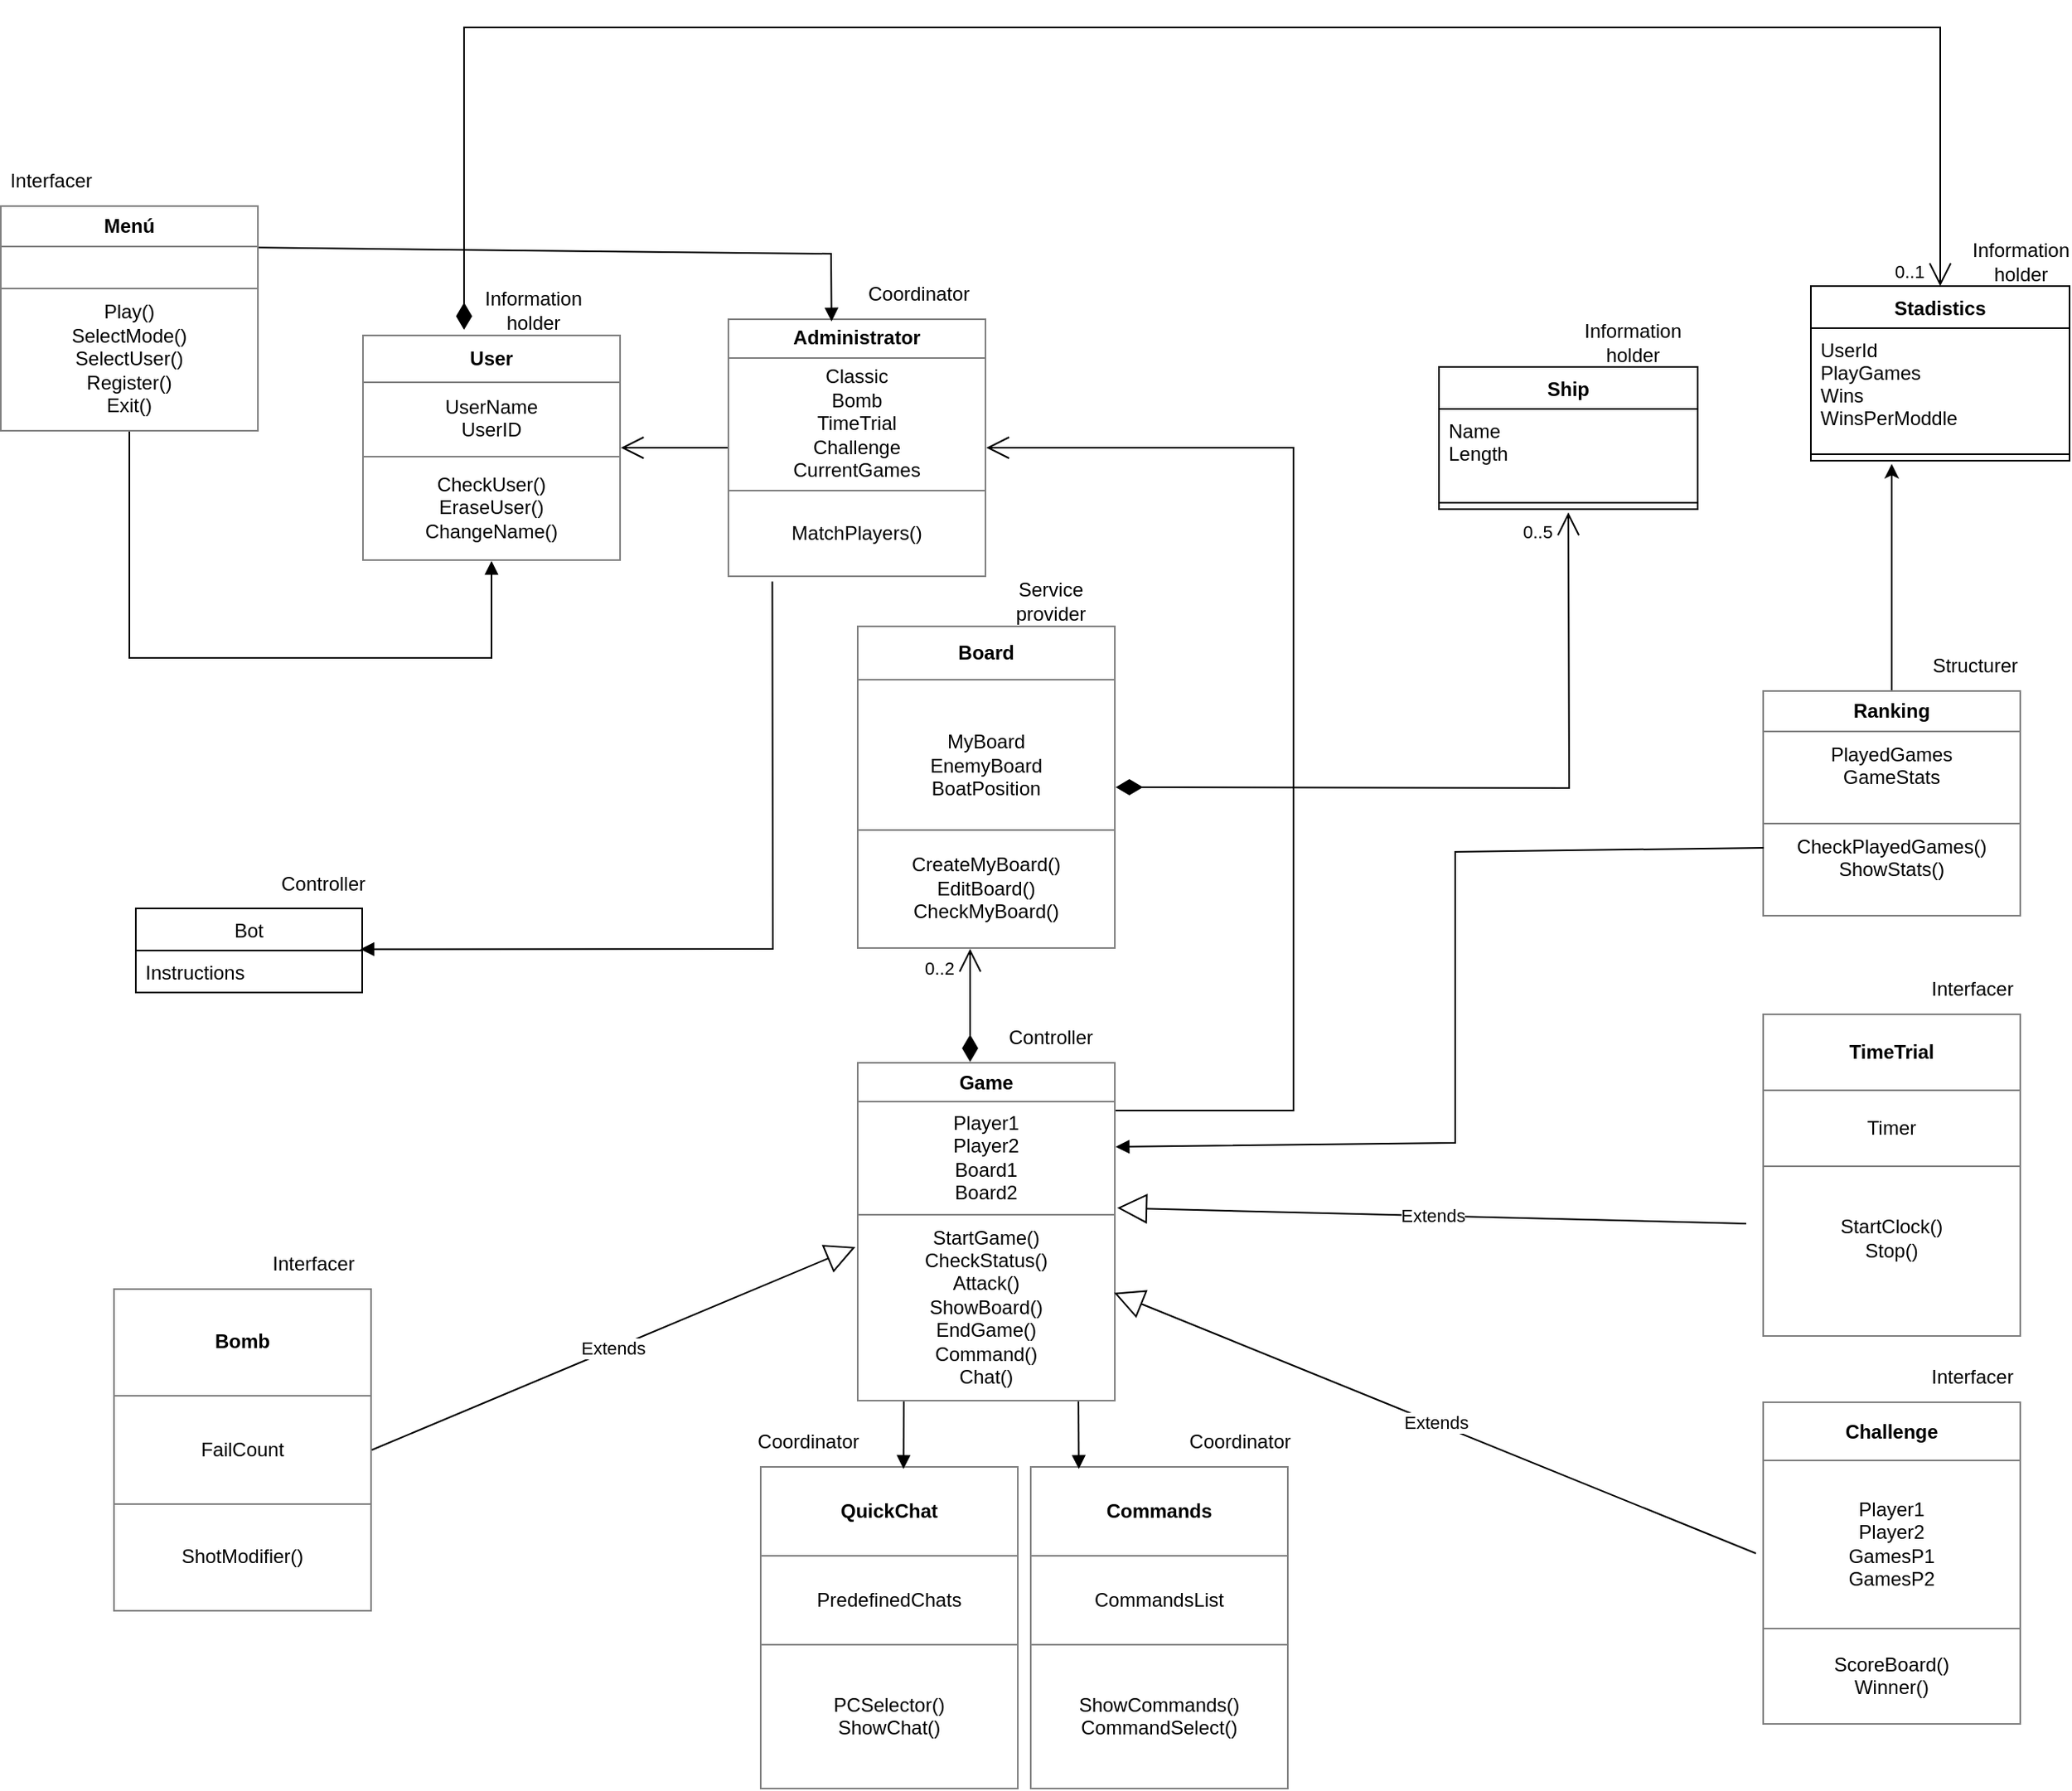 <mxfile version="17.5.0" type="device"><diagram id="wBtro_WuvuehTtjUMZ_Z" name="Page-2"><mxGraphModel dx="1200" dy="653" grid="1" gridSize="10" guides="1" tooltips="1" connect="1" arrows="1" fold="1" page="1" pageScale="1" pageWidth="827" pageHeight="1169" math="0" shadow="0"><root><mxCell id="0"/><mxCell id="1" parent="0"/><mxCell id="k0oNjWb_VoyzvO8bnPTv-1" value="&lt;table border=&quot;1&quot; width=&quot;100%&quot; cellpadding=&quot;4&quot; style=&quot;width: 100% ; height: 100% ; border-collapse: collapse&quot;&gt;&lt;tbody&gt;&lt;tr&gt;&lt;th align=&quot;center&quot;&gt;&lt;b&gt;User&lt;/b&gt;&lt;/th&gt;&lt;/tr&gt;&lt;tr&gt;&lt;td align=&quot;center&quot;&gt;UserName&lt;br&gt;UserID&lt;br&gt;&lt;/td&gt;&lt;/tr&gt;&lt;tr&gt;&lt;td align=&quot;center&quot;&gt;CheckUser()&lt;br&gt;EraseUser()&lt;br&gt;ChangeName()&lt;/td&gt;&lt;/tr&gt;&lt;/tbody&gt;&lt;/table&gt;" style="text;html=1;strokeColor=none;fillColor=none;overflow=fill;" parent="1" vertex="1"><mxGeometry x="254" y="260" width="160" height="140" as="geometry"/></mxCell><mxCell id="k0oNjWb_VoyzvO8bnPTv-2" value="&lt;table border=&quot;1&quot; width=&quot;100%&quot; cellpadding=&quot;4&quot; style=&quot;width: 100% ; height: 100% ; border-collapse: collapse&quot;&gt;&lt;tbody&gt;&lt;tr&gt;&lt;th align=&quot;center&quot;&gt;Board&lt;/th&gt;&lt;/tr&gt;&lt;tr&gt;&lt;td align=&quot;center&quot;&gt;&lt;br&gt;MyBoard&lt;br&gt;EnemyBoard&lt;br&gt;BoatPosition&lt;/td&gt;&lt;/tr&gt;&lt;tr&gt;&lt;td align=&quot;center&quot;&gt;CreateMyBoard()&lt;br&gt;EditBoard()&lt;br&gt;CheckMyBoard()&lt;br&gt;&lt;/td&gt;&lt;/tr&gt;&lt;/tbody&gt;&lt;/table&gt;" style="text;html=1;strokeColor=none;fillColor=none;overflow=fill;" parent="1" vertex="1"><mxGeometry x="560" y="440" width="160" height="200" as="geometry"/></mxCell><mxCell id="k0oNjWb_VoyzvO8bnPTv-6" value="&lt;table border=&quot;1&quot; width=&quot;100%&quot; cellpadding=&quot;4&quot; style=&quot;width: 100% ; height: 100% ; border-collapse: collapse&quot;&gt;&lt;tbody&gt;&lt;tr&gt;&lt;th align=&quot;center&quot;&gt;Administrator&lt;/th&gt;&lt;/tr&gt;&lt;tr&gt;&lt;td align=&quot;center&quot;&gt;Classic&lt;br&gt;Bomb&lt;br&gt;TimeTrial&lt;br&gt;Challenge&lt;br&gt;CurrentGames&lt;/td&gt;&lt;/tr&gt;&lt;tr&gt;&lt;td align=&quot;center&quot;&gt;&lt;br&gt;MatchPlayers()&lt;br&gt;&lt;br&gt;&lt;/td&gt;&lt;/tr&gt;&lt;/tbody&gt;&lt;/table&gt;" style="text;html=1;strokeColor=none;fillColor=none;overflow=fill;" parent="1" vertex="1"><mxGeometry x="480" y="250" width="160" height="160" as="geometry"/></mxCell><mxCell id="_a-GU4ATUFCCM0NmTdcA-11" style="edgeStyle=orthogonalEdgeStyle;rounded=0;orthogonalLoop=1;jettySize=auto;html=1;" parent="1" source="k0oNjWb_VoyzvO8bnPTv-7" edge="1"><mxGeometry relative="1" as="geometry"><mxPoint x="1200" y="340" as="targetPoint"/></mxGeometry></mxCell><mxCell id="k0oNjWb_VoyzvO8bnPTv-7" value="&lt;table border=&quot;1&quot; width=&quot;100%&quot; cellpadding=&quot;4&quot; style=&quot;width: 100% ; height: 100% ; border-collapse: collapse&quot;&gt;&lt;tbody&gt;&lt;tr&gt;&lt;th align=&quot;center&quot;&gt;Ranking&lt;/th&gt;&lt;/tr&gt;&lt;tr&gt;&lt;td align=&quot;center&quot;&gt;PlayedGames&lt;br&gt;GameStats&lt;br&gt;&lt;br&gt;&lt;/td&gt;&lt;/tr&gt;&lt;tr&gt;&lt;td align=&quot;center&quot;&gt;CheckPlayedGames()&lt;br&gt;ShowStats()&lt;br&gt;&lt;br&gt;&lt;/td&gt;&lt;/tr&gt;&lt;/tbody&gt;&lt;/table&gt;" style="text;html=1;strokeColor=none;fillColor=none;overflow=fill;" parent="1" vertex="1"><mxGeometry x="1120" y="480" width="160" height="140" as="geometry"/></mxCell><mxCell id="k0oNjWb_VoyzvO8bnPTv-8" value="&lt;table border=&quot;1&quot; width=&quot;100%&quot; cellpadding=&quot;4&quot; style=&quot;width: 100% ; height: 100% ; border-collapse: collapse&quot;&gt;&lt;tbody&gt;&lt;tr&gt;&lt;th align=&quot;center&quot;&gt;Game&lt;/th&gt;&lt;/tr&gt;&lt;tr&gt;&lt;td align=&quot;center&quot;&gt;Player1&lt;br&gt;Player2&lt;br&gt;Board1&lt;br&gt;Board2&lt;br&gt;&lt;/td&gt;&lt;/tr&gt;&lt;tr&gt;&lt;td align=&quot;center&quot;&gt;StartGame()&lt;br&gt;CheckStatus()&lt;br&gt;Attack()&lt;br&gt;ShowBoard()&lt;br&gt;EndGame()&lt;br&gt;Command()&lt;br&gt;Chat()&lt;/td&gt;&lt;/tr&gt;&lt;/tbody&gt;&lt;/table&gt;" style="text;html=1;strokeColor=none;fillColor=none;overflow=fill;" parent="1" vertex="1"><mxGeometry x="560" y="710" width="160" height="210" as="geometry"/></mxCell><mxCell id="k0oNjWb_VoyzvO8bnPTv-9" value="&lt;table border=&quot;1&quot; width=&quot;100%&quot; cellpadding=&quot;4&quot; style=&quot;width: 100% ; height: 100% ; border-collapse: collapse&quot;&gt;&lt;tbody&gt;&lt;tr&gt;&lt;th align=&quot;center&quot;&gt;TimeTrial&lt;/th&gt;&lt;/tr&gt;&lt;tr&gt;&lt;td align=&quot;center&quot;&gt;Timer&lt;br&gt;&lt;/td&gt;&lt;/tr&gt;&lt;tr&gt;&lt;td align=&quot;center&quot;&gt;StartClock()&lt;br&gt;Stop()&lt;br&gt;&lt;br&gt;&lt;/td&gt;&lt;/tr&gt;&lt;/tbody&gt;&lt;/table&gt;" style="text;html=1;strokeColor=none;fillColor=none;overflow=fill;" parent="1" vertex="1"><mxGeometry x="1120" y="680" width="160" height="200" as="geometry"/></mxCell><mxCell id="k0oNjWb_VoyzvO8bnPTv-10" value="&lt;table border=&quot;1&quot; width=&quot;100%&quot; cellpadding=&quot;4&quot; style=&quot;width: 100% ; height: 100% ; border-collapse: collapse&quot;&gt;&lt;tbody&gt;&lt;tr&gt;&lt;th align=&quot;center&quot;&gt;Challenge&lt;/th&gt;&lt;/tr&gt;&lt;tr&gt;&lt;td align=&quot;center&quot;&gt;Player1&lt;br&gt;Player2&lt;br&gt;GamesP1&lt;br&gt;GamesP2&lt;br&gt;&lt;/td&gt;&lt;/tr&gt;&lt;tr&gt;&lt;td align=&quot;center&quot;&gt;ScoreBoard()&lt;br&gt;Winner()&lt;/td&gt;&lt;/tr&gt;&lt;/tbody&gt;&lt;/table&gt;" style="text;html=1;strokeColor=none;fillColor=none;overflow=fill;" parent="1" vertex="1"><mxGeometry x="1120" y="920" width="160" height="200" as="geometry"/></mxCell><mxCell id="k0oNjWb_VoyzvO8bnPTv-11" value="&lt;table border=&quot;1&quot; width=&quot;100%&quot; height=&quot;100%&quot; cellpadding=&quot;4&quot; style=&quot;width:100%;height:100%;border-collapse:collapse;&quot;&gt;&lt;tbody&gt;&lt;tr&gt;&lt;th align=&quot;center&quot;&gt;&lt;b&gt;QuickChat&lt;/b&gt;&lt;/th&gt;&lt;/tr&gt;&lt;tr&gt;&lt;td align=&quot;center&quot;&gt;PredefinedChats&lt;br&gt;&lt;/td&gt;&lt;/tr&gt;&lt;tr&gt;&lt;td align=&quot;center&quot;&gt;PCSelector()&lt;br&gt;ShowChat()&lt;/td&gt;&lt;/tr&gt;&lt;/tbody&gt;&lt;/table&gt;" style="text;html=1;strokeColor=none;fillColor=none;overflow=fill;" parent="1" vertex="1"><mxGeometry x="500" y="960" width="160" height="200" as="geometry"/></mxCell><mxCell id="k0oNjWb_VoyzvO8bnPTv-12" value="&lt;table border=&quot;1&quot; width=&quot;100%&quot; cellpadding=&quot;4&quot; style=&quot;width: 100% ; height: 100% ; border-collapse: collapse&quot;&gt;&lt;tbody&gt;&lt;tr&gt;&lt;th align=&quot;center&quot;&gt;&lt;b&gt;Bomb&lt;/b&gt;&lt;/th&gt;&lt;/tr&gt;&lt;tr&gt;&lt;td align=&quot;center&quot;&gt;FailCount&lt;br&gt;&lt;/td&gt;&lt;/tr&gt;&lt;tr&gt;&lt;td align=&quot;center&quot;&gt;ShotModifier()&lt;/td&gt;&lt;/tr&gt;&lt;/tbody&gt;&lt;/table&gt;" style="text;html=1;strokeColor=none;fillColor=none;overflow=fill;" parent="1" vertex="1"><mxGeometry x="100" y="850" width="160" height="200" as="geometry"/></mxCell><mxCell id="k0oNjWb_VoyzvO8bnPTv-13" value="&lt;table border=&quot;1&quot; width=&quot;100%&quot; cellpadding=&quot;4&quot; style=&quot;width: 100% ; height: 100% ; border-collapse: collapse&quot;&gt;&lt;tbody&gt;&lt;tr&gt;&lt;th align=&quot;center&quot;&gt;&lt;b&gt;Commands&lt;/b&gt;&lt;/th&gt;&lt;/tr&gt;&lt;tr&gt;&lt;td align=&quot;center&quot;&gt;CommandsList&lt;br&gt;&lt;/td&gt;&lt;/tr&gt;&lt;tr&gt;&lt;td align=&quot;center&quot;&gt;ShowCommands()&lt;br&gt;CommandSelect()&lt;/td&gt;&lt;/tr&gt;&lt;/tbody&gt;&lt;/table&gt;" style="text;html=1;strokeColor=none;fillColor=none;overflow=fill;" parent="1" vertex="1"><mxGeometry x="667" y="960" width="160" height="200" as="geometry"/></mxCell><mxCell id="FmreL-DsN4QXblC5w_Be-3" value="" style="endArrow=open;endFill=1;endSize=12;html=1;rounded=0;entryX=1;entryY=0.5;entryDx=0;entryDy=0;" parent="1" target="k0oNjWb_VoyzvO8bnPTv-6" edge="1"><mxGeometry width="160" relative="1" as="geometry"><mxPoint x="720" y="740" as="sourcePoint"/><mxPoint x="880" y="740" as="targetPoint"/><Array as="points"><mxPoint x="830" y="740"/><mxPoint x="830" y="330"/></Array></mxGeometry></mxCell><mxCell id="FmreL-DsN4QXblC5w_Be-4" value="" style="endArrow=open;endFill=1;endSize=12;html=1;rounded=0;exitX=0;exitY=0.5;exitDx=0;exitDy=0;entryX=1;entryY=0.5;entryDx=0;entryDy=0;" parent="1" source="k0oNjWb_VoyzvO8bnPTv-6" target="k0oNjWb_VoyzvO8bnPTv-1" edge="1"><mxGeometry width="160" relative="1" as="geometry"><mxPoint x="660" y="350" as="sourcePoint"/><mxPoint x="820" y="350" as="targetPoint"/></mxGeometry></mxCell><mxCell id="FmreL-DsN4QXblC5w_Be-24" value="Extends" style="endArrow=block;endSize=16;endFill=0;html=1;rounded=0;exitX=-0.025;exitY=0.47;exitDx=0;exitDy=0;exitPerimeter=0;entryX=0.994;entryY=0.68;entryDx=0;entryDy=0;entryPerimeter=0;" parent="1" source="k0oNjWb_VoyzvO8bnPTv-10" target="k0oNjWb_VoyzvO8bnPTv-8" edge="1"><mxGeometry width="160" relative="1" as="geometry"><mxPoint x="840" y="850" as="sourcePoint"/><mxPoint x="900" y="840" as="targetPoint"/><Array as="points"/></mxGeometry></mxCell><mxCell id="FmreL-DsN4QXblC5w_Be-25" value="Extends" style="endArrow=block;endSize=16;endFill=0;html=1;rounded=0;entryX=1.006;entryY=0.43;entryDx=0;entryDy=0;entryPerimeter=0;" parent="1" target="k0oNjWb_VoyzvO8bnPTv-8" edge="1"><mxGeometry width="160" relative="1" as="geometry"><mxPoint x="1110" y="810" as="sourcePoint"/><mxPoint x="970" y="730" as="targetPoint"/></mxGeometry></mxCell><mxCell id="FmreL-DsN4QXblC5w_Be-26" value="Extends" style="endArrow=block;endSize=16;endFill=0;html=1;rounded=0;exitX=1;exitY=0.5;exitDx=0;exitDy=0;entryX=-0.006;entryY=0.545;entryDx=0;entryDy=0;entryPerimeter=0;" parent="1" source="k0oNjWb_VoyzvO8bnPTv-12" target="k0oNjWb_VoyzvO8bnPTv-8" edge="1"><mxGeometry width="160" relative="1" as="geometry"><mxPoint x="380" y="880" as="sourcePoint"/><mxPoint x="550" y="900" as="targetPoint"/></mxGeometry></mxCell><mxCell id="_a-GU4ATUFCCM0NmTdcA-2" value="0..5" style="endArrow=open;html=1;endSize=12;startArrow=diamondThin;startSize=14;startFill=1;edgeStyle=orthogonalEdgeStyle;align=left;verticalAlign=bottom;rounded=0;entryX=0.5;entryY=1;entryDx=0;entryDy=0;" parent="1" edge="1"><mxGeometry x="0.911" y="30" relative="1" as="geometry"><mxPoint x="720" y="540" as="sourcePoint"/><mxPoint x="1000" y="370" as="targetPoint"/><mxPoint y="1" as="offset"/></mxGeometry></mxCell><mxCell id="_a-GU4ATUFCCM0NmTdcA-3" value="Ship" style="swimlane;fontStyle=1;align=center;verticalAlign=top;childLayout=stackLayout;horizontal=1;startSize=26;horizontalStack=0;resizeParent=1;resizeParentMax=0;resizeLast=0;collapsible=1;marginBottom=0;" parent="1" vertex="1"><mxGeometry x="920" y="280" width="160" height="88" as="geometry"/></mxCell><mxCell id="_a-GU4ATUFCCM0NmTdcA-4" value="Name&#10;Length" style="text;strokeColor=none;fillColor=none;align=left;verticalAlign=top;spacingLeft=4;spacingRight=4;overflow=hidden;rotatable=0;points=[[0,0.5],[1,0.5]];portConstraint=eastwest;" parent="_a-GU4ATUFCCM0NmTdcA-3" vertex="1"><mxGeometry y="26" width="160" height="54" as="geometry"/></mxCell><mxCell id="_a-GU4ATUFCCM0NmTdcA-5" value="" style="line;strokeWidth=1;fillColor=none;align=left;verticalAlign=middle;spacingTop=-1;spacingLeft=3;spacingRight=3;rotatable=0;labelPosition=right;points=[];portConstraint=eastwest;" parent="_a-GU4ATUFCCM0NmTdcA-3" vertex="1"><mxGeometry y="80" width="160" height="8" as="geometry"/></mxCell><mxCell id="_a-GU4ATUFCCM0NmTdcA-7" value="Stadistics" style="swimlane;fontStyle=1;align=center;verticalAlign=top;childLayout=stackLayout;horizontal=1;startSize=26;horizontalStack=0;resizeParent=1;resizeParentMax=0;resizeLast=0;collapsible=1;marginBottom=0;" parent="1" vertex="1"><mxGeometry x="1150" y="230" width="160" height="108" as="geometry"/></mxCell><mxCell id="_a-GU4ATUFCCM0NmTdcA-8" value="UserId&#10;PlayGames&#10;Wins&#10;WinsPerModdle" style="text;strokeColor=none;fillColor=none;align=left;verticalAlign=top;spacingLeft=4;spacingRight=4;overflow=hidden;rotatable=0;points=[[0,0.5],[1,0.5]];portConstraint=eastwest;" parent="_a-GU4ATUFCCM0NmTdcA-7" vertex="1"><mxGeometry y="26" width="160" height="74" as="geometry"/></mxCell><mxCell id="_a-GU4ATUFCCM0NmTdcA-9" value="" style="line;strokeWidth=1;fillColor=none;align=left;verticalAlign=middle;spacingTop=-1;spacingLeft=3;spacingRight=3;rotatable=0;labelPosition=right;points=[];portConstraint=eastwest;" parent="_a-GU4ATUFCCM0NmTdcA-7" vertex="1"><mxGeometry y="100" width="160" height="8" as="geometry"/></mxCell><mxCell id="_a-GU4ATUFCCM0NmTdcA-10" value="0..1" style="endArrow=open;html=1;endSize=12;startArrow=diamondThin;startSize=14;startFill=1;edgeStyle=orthogonalEdgeStyle;align=left;verticalAlign=bottom;rounded=0;exitX=0.394;exitY=-0.021;exitDx=0;exitDy=0;exitPerimeter=0;entryX=0.5;entryY=0;entryDx=0;entryDy=0;" parent="1" source="k0oNjWb_VoyzvO8bnPTv-1" target="_a-GU4ATUFCCM0NmTdcA-7" edge="1"><mxGeometry x="1" y="-30" relative="1" as="geometry"><mxPoint x="780" y="440" as="sourcePoint"/><mxPoint x="1230" y="190" as="targetPoint"/><Array as="points"><mxPoint x="317" y="70"/><mxPoint x="1230" y="70"/></Array><mxPoint as="offset"/></mxGeometry></mxCell><mxCell id="_a-GU4ATUFCCM0NmTdcA-16" value="&lt;table border=&quot;1&quot; width=&quot;100%&quot; cellpadding=&quot;4&quot; style=&quot;width: 100% ; height: 100% ; border-collapse: collapse&quot;&gt;&lt;tbody&gt;&lt;tr&gt;&lt;th align=&quot;center&quot;&gt;Menú&lt;/th&gt;&lt;/tr&gt;&lt;tr&gt;&lt;td align=&quot;center&quot;&gt;&lt;br&gt;&lt;/td&gt;&lt;/tr&gt;&lt;tr&gt;&lt;td align=&quot;center&quot;&gt;Play()&lt;br&gt;SelectMode()&lt;br&gt;SelectUser()&lt;br&gt;Register()&lt;br&gt;Exit()&lt;br&gt;&lt;/td&gt;&lt;/tr&gt;&lt;/tbody&gt;&lt;/table&gt;" style="text;html=1;strokeColor=none;fillColor=none;overflow=fill;" parent="1" vertex="1"><mxGeometry x="30" y="180" width="160" height="140" as="geometry"/></mxCell><mxCell id="GfxLdHvxfe-VwWmDbWRK-1" value="Coordinator&amp;nbsp;" style="text;html=1;strokeColor=none;fillColor=none;align=center;verticalAlign=middle;whiteSpace=wrap;rounded=0;" vertex="1" parent="1"><mxGeometry x="570" y="220" width="60" height="30" as="geometry"/></mxCell><mxCell id="GfxLdHvxfe-VwWmDbWRK-2" value="&amp;nbsp;Interfacer" style="text;html=1;strokeColor=none;fillColor=none;align=center;verticalAlign=middle;whiteSpace=wrap;rounded=0;" vertex="1" parent="1"><mxGeometry x="30" y="150" width="60" height="30" as="geometry"/></mxCell><mxCell id="GfxLdHvxfe-VwWmDbWRK-3" value="Information holder" style="text;html=1;strokeColor=none;fillColor=none;align=center;verticalAlign=middle;whiteSpace=wrap;rounded=0;" vertex="1" parent="1"><mxGeometry x="1250" y="200" width="60" height="30" as="geometry"/></mxCell><mxCell id="GfxLdHvxfe-VwWmDbWRK-4" value="Information holder" style="text;html=1;strokeColor=none;fillColor=none;align=center;verticalAlign=middle;whiteSpace=wrap;rounded=0;" vertex="1" parent="1"><mxGeometry x="1010" y="250" width="60" height="30" as="geometry"/></mxCell><mxCell id="GfxLdHvxfe-VwWmDbWRK-5" value="Information holder" style="text;html=1;strokeColor=none;fillColor=none;align=center;verticalAlign=middle;whiteSpace=wrap;rounded=0;" vertex="1" parent="1"><mxGeometry x="330" y="230" width="60" height="30" as="geometry"/></mxCell><mxCell id="GfxLdHvxfe-VwWmDbWRK-6" value="Controller" style="text;html=1;strokeColor=none;fillColor=none;align=center;verticalAlign=middle;whiteSpace=wrap;rounded=0;" vertex="1" parent="1"><mxGeometry x="650" y="680" width="60" height="30" as="geometry"/></mxCell><mxCell id="GfxLdHvxfe-VwWmDbWRK-7" value="Service provider" style="text;html=1;strokeColor=none;fillColor=none;align=center;verticalAlign=middle;whiteSpace=wrap;rounded=0;" vertex="1" parent="1"><mxGeometry x="650" y="410" width="60" height="30" as="geometry"/></mxCell><mxCell id="GfxLdHvxfe-VwWmDbWRK-8" value="Coordinator" style="text;html=1;strokeColor=none;fillColor=none;align=center;verticalAlign=middle;whiteSpace=wrap;rounded=0;" vertex="1" parent="1"><mxGeometry x="500" y="930" width="60" height="30" as="geometry"/></mxCell><mxCell id="GfxLdHvxfe-VwWmDbWRK-9" value="Coordinator" style="text;html=1;strokeColor=none;fillColor=none;align=center;verticalAlign=middle;whiteSpace=wrap;rounded=0;" vertex="1" parent="1"><mxGeometry x="767" y="930" width="60" height="30" as="geometry"/></mxCell><mxCell id="GfxLdHvxfe-VwWmDbWRK-10" value="&amp;nbsp;Structurer" style="text;html=1;strokeColor=none;fillColor=none;align=center;verticalAlign=middle;whiteSpace=wrap;rounded=0;" vertex="1" parent="1"><mxGeometry x="1220" y="450" width="60" height="30" as="geometry"/></mxCell><mxCell id="GfxLdHvxfe-VwWmDbWRK-11" value="Bot" style="swimlane;fontStyle=0;childLayout=stackLayout;horizontal=1;startSize=26;fillColor=none;horizontalStack=0;resizeParent=1;resizeParentMax=0;resizeLast=0;collapsible=1;marginBottom=0;" vertex="1" parent="1"><mxGeometry x="114" y="615" width="140" height="52" as="geometry"/></mxCell><mxCell id="GfxLdHvxfe-VwWmDbWRK-12" value="Instructions" style="text;strokeColor=none;fillColor=none;align=left;verticalAlign=top;spacingLeft=4;spacingRight=4;overflow=hidden;rotatable=0;points=[[0,0.5],[1,0.5]];portConstraint=eastwest;" vertex="1" parent="GfxLdHvxfe-VwWmDbWRK-11"><mxGeometry y="26" width="140" height="26" as="geometry"/></mxCell><mxCell id="GfxLdHvxfe-VwWmDbWRK-22" value="Controller" style="text;html=1;strokeColor=none;fillColor=none;align=center;verticalAlign=middle;whiteSpace=wrap;rounded=0;" vertex="1" parent="1"><mxGeometry x="200" y="585" width="60" height="30" as="geometry"/></mxCell><mxCell id="GfxLdHvxfe-VwWmDbWRK-29" value="Interfacer" style="text;html=1;strokeColor=none;fillColor=none;align=center;verticalAlign=middle;whiteSpace=wrap;rounded=0;" vertex="1" parent="1"><mxGeometry x="194" y="820" width="60" height="30" as="geometry"/></mxCell><mxCell id="GfxLdHvxfe-VwWmDbWRK-30" value="Interfacer" style="text;html=1;strokeColor=none;fillColor=none;align=center;verticalAlign=middle;whiteSpace=wrap;rounded=0;" vertex="1" parent="1"><mxGeometry x="1220" y="890" width="60" height="30" as="geometry"/></mxCell><mxCell id="GfxLdHvxfe-VwWmDbWRK-31" value="Interfacer" style="text;html=1;strokeColor=none;fillColor=none;align=center;verticalAlign=middle;whiteSpace=wrap;rounded=0;" vertex="1" parent="1"><mxGeometry x="1220" y="650" width="60" height="30" as="geometry"/></mxCell><mxCell id="GfxLdHvxfe-VwWmDbWRK-32" value="0..2" style="endArrow=open;html=1;endSize=12;startArrow=diamondThin;startSize=14;startFill=1;edgeStyle=orthogonalEdgeStyle;align=left;verticalAlign=bottom;rounded=0;" edge="1" parent="1" source="k0oNjWb_VoyzvO8bnPTv-8" target="k0oNjWb_VoyzvO8bnPTv-2"><mxGeometry x="0.429" y="30" relative="1" as="geometry"><mxPoint x="630" y="710" as="sourcePoint"/><mxPoint x="790" y="710" as="targetPoint"/><Array as="points"><mxPoint x="630" y="680"/><mxPoint x="630" y="680"/></Array><mxPoint y="1" as="offset"/></mxGeometry></mxCell><mxCell id="GfxLdHvxfe-VwWmDbWRK-37" value="" style="html=1;verticalAlign=bottom;endArrow=block;rounded=0;entryX=1;entryY=0.25;entryDx=0;entryDy=0;exitX=0.005;exitY=0.696;exitDx=0;exitDy=0;exitPerimeter=0;" edge="1" parent="1" source="k0oNjWb_VoyzvO8bnPTv-7" target="k0oNjWb_VoyzvO8bnPTv-8"><mxGeometry width="80" relative="1" as="geometry"><mxPoint x="850" y="620" as="sourcePoint"/><mxPoint x="930" y="550" as="targetPoint"/><Array as="points"><mxPoint x="930" y="580"/><mxPoint x="930" y="760"/></Array></mxGeometry></mxCell><mxCell id="GfxLdHvxfe-VwWmDbWRK-38" value="" style="html=1;verticalAlign=bottom;endArrow=block;rounded=0;exitX=0.173;exitY=1.017;exitDx=0;exitDy=0;exitPerimeter=0;entryX=0.992;entryY=-0.03;entryDx=0;entryDy=0;entryPerimeter=0;" edge="1" parent="1" source="k0oNjWb_VoyzvO8bnPTv-6" target="GfxLdHvxfe-VwWmDbWRK-12"><mxGeometry width="80" relative="1" as="geometry"><mxPoint x="450" y="550" as="sourcePoint"/><mxPoint x="530" y="550" as="targetPoint"/><Array as="points"><mxPoint x="508" y="640"/></Array></mxGeometry></mxCell><mxCell id="GfxLdHvxfe-VwWmDbWRK-41" value="" style="html=1;verticalAlign=bottom;endArrow=block;rounded=0;entryX=0.5;entryY=1;entryDx=0;entryDy=0;" edge="1" parent="1" target="k0oNjWb_VoyzvO8bnPTv-1"><mxGeometry width="80" relative="1" as="geometry"><mxPoint x="110" y="320" as="sourcePoint"/><mxPoint x="180" y="320" as="targetPoint"/><Array as="points"><mxPoint x="110" y="460"/><mxPoint x="334" y="460"/></Array></mxGeometry></mxCell><mxCell id="GfxLdHvxfe-VwWmDbWRK-45" value="" style="html=1;verticalAlign=bottom;endArrow=block;rounded=0;exitX=1;exitY=0.187;exitDx=0;exitDy=0;entryX=0.402;entryY=0.012;entryDx=0;entryDy=0;entryPerimeter=0;exitPerimeter=0;" edge="1" parent="1" source="_a-GU4ATUFCCM0NmTdcA-16" target="k0oNjWb_VoyzvO8bnPTv-6"><mxGeometry width="80" relative="1" as="geometry"><mxPoint x="450" y="290" as="sourcePoint"/><mxPoint x="570" y="200" as="targetPoint"/><Array as="points"><mxPoint x="544" y="210"/></Array></mxGeometry></mxCell><mxCell id="GfxLdHvxfe-VwWmDbWRK-47" value="" style="html=1;verticalAlign=bottom;endArrow=block;rounded=0;entryX=0.555;entryY=0.009;entryDx=0;entryDy=0;entryPerimeter=0;" edge="1" parent="1" target="k0oNjWb_VoyzvO8bnPTv-11"><mxGeometry width="80" relative="1" as="geometry"><mxPoint x="589" y="920" as="sourcePoint"/><mxPoint x="910" y="810" as="targetPoint"/><Array as="points"/></mxGeometry></mxCell><mxCell id="GfxLdHvxfe-VwWmDbWRK-48" value="" style="html=1;verticalAlign=bottom;endArrow=block;rounded=0;entryX=0.189;entryY=0.009;entryDx=0;entryDy=0;entryPerimeter=0;" edge="1" parent="1" target="k0oNjWb_VoyzvO8bnPTv-13"><mxGeometry width="80" relative="1" as="geometry"><mxPoint x="697" y="920" as="sourcePoint"/><mxPoint x="598.8" y="971.8" as="targetPoint"/><Array as="points"/></mxGeometry></mxCell></root></mxGraphModel></diagram></mxfile>